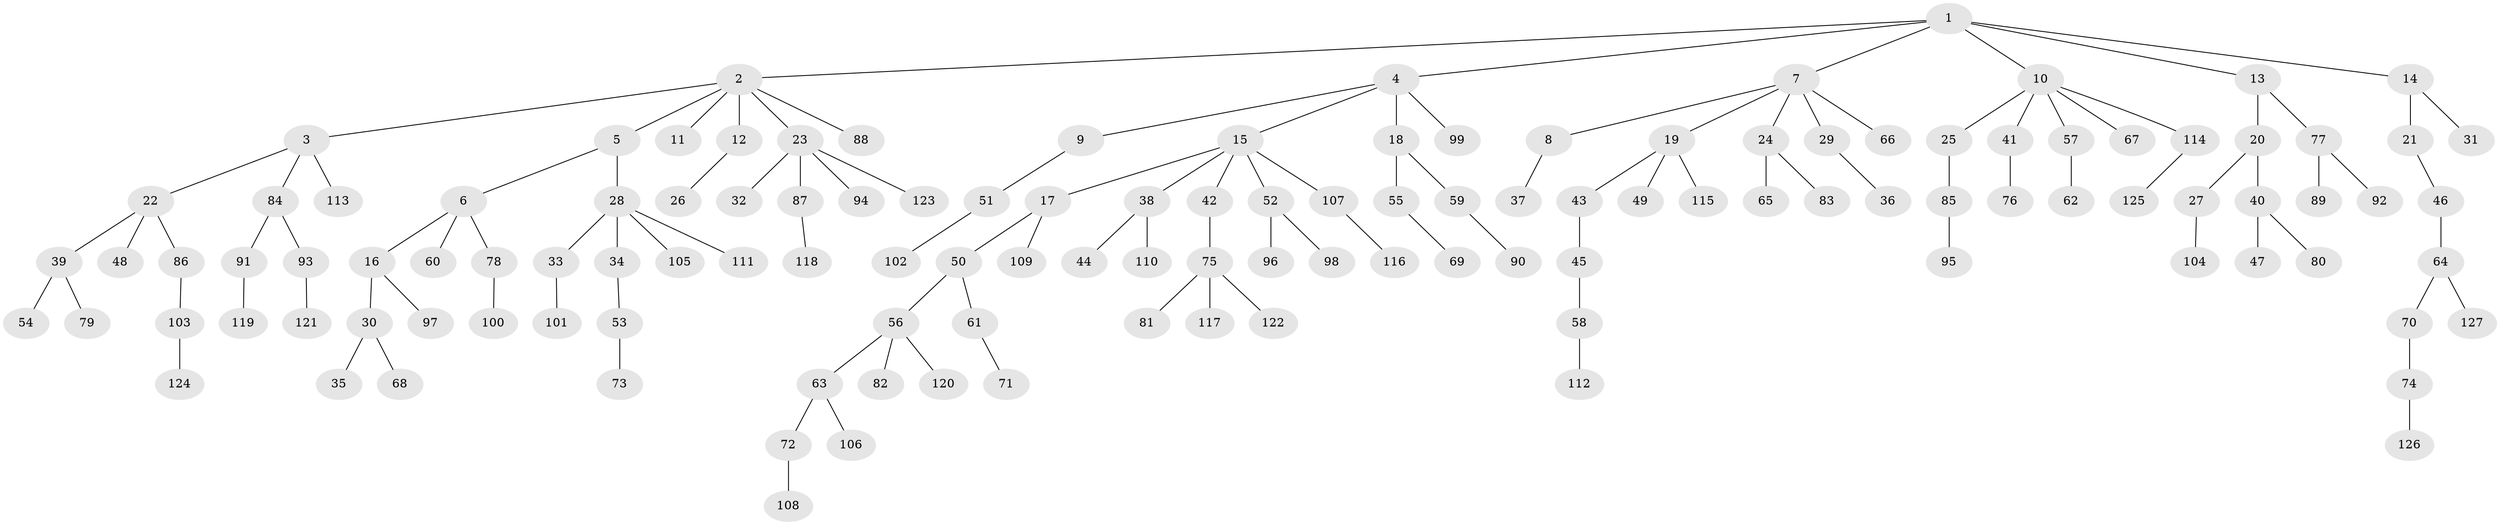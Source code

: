 // Generated by graph-tools (version 1.1) at 2025/52/03/09/25 04:52:44]
// undirected, 127 vertices, 126 edges
graph export_dot {
graph [start="1"]
  node [color=gray90,style=filled];
  1;
  2;
  3;
  4;
  5;
  6;
  7;
  8;
  9;
  10;
  11;
  12;
  13;
  14;
  15;
  16;
  17;
  18;
  19;
  20;
  21;
  22;
  23;
  24;
  25;
  26;
  27;
  28;
  29;
  30;
  31;
  32;
  33;
  34;
  35;
  36;
  37;
  38;
  39;
  40;
  41;
  42;
  43;
  44;
  45;
  46;
  47;
  48;
  49;
  50;
  51;
  52;
  53;
  54;
  55;
  56;
  57;
  58;
  59;
  60;
  61;
  62;
  63;
  64;
  65;
  66;
  67;
  68;
  69;
  70;
  71;
  72;
  73;
  74;
  75;
  76;
  77;
  78;
  79;
  80;
  81;
  82;
  83;
  84;
  85;
  86;
  87;
  88;
  89;
  90;
  91;
  92;
  93;
  94;
  95;
  96;
  97;
  98;
  99;
  100;
  101;
  102;
  103;
  104;
  105;
  106;
  107;
  108;
  109;
  110;
  111;
  112;
  113;
  114;
  115;
  116;
  117;
  118;
  119;
  120;
  121;
  122;
  123;
  124;
  125;
  126;
  127;
  1 -- 2;
  1 -- 4;
  1 -- 7;
  1 -- 10;
  1 -- 13;
  1 -- 14;
  2 -- 3;
  2 -- 5;
  2 -- 11;
  2 -- 12;
  2 -- 23;
  2 -- 88;
  3 -- 22;
  3 -- 84;
  3 -- 113;
  4 -- 9;
  4 -- 15;
  4 -- 18;
  4 -- 99;
  5 -- 6;
  5 -- 28;
  6 -- 16;
  6 -- 60;
  6 -- 78;
  7 -- 8;
  7 -- 19;
  7 -- 24;
  7 -- 29;
  7 -- 66;
  8 -- 37;
  9 -- 51;
  10 -- 25;
  10 -- 41;
  10 -- 57;
  10 -- 67;
  10 -- 114;
  12 -- 26;
  13 -- 20;
  13 -- 77;
  14 -- 21;
  14 -- 31;
  15 -- 17;
  15 -- 38;
  15 -- 42;
  15 -- 52;
  15 -- 107;
  16 -- 30;
  16 -- 97;
  17 -- 50;
  17 -- 109;
  18 -- 55;
  18 -- 59;
  19 -- 43;
  19 -- 49;
  19 -- 115;
  20 -- 27;
  20 -- 40;
  21 -- 46;
  22 -- 39;
  22 -- 48;
  22 -- 86;
  23 -- 32;
  23 -- 87;
  23 -- 94;
  23 -- 123;
  24 -- 65;
  24 -- 83;
  25 -- 85;
  27 -- 104;
  28 -- 33;
  28 -- 34;
  28 -- 105;
  28 -- 111;
  29 -- 36;
  30 -- 35;
  30 -- 68;
  33 -- 101;
  34 -- 53;
  38 -- 44;
  38 -- 110;
  39 -- 54;
  39 -- 79;
  40 -- 47;
  40 -- 80;
  41 -- 76;
  42 -- 75;
  43 -- 45;
  45 -- 58;
  46 -- 64;
  50 -- 56;
  50 -- 61;
  51 -- 102;
  52 -- 96;
  52 -- 98;
  53 -- 73;
  55 -- 69;
  56 -- 63;
  56 -- 82;
  56 -- 120;
  57 -- 62;
  58 -- 112;
  59 -- 90;
  61 -- 71;
  63 -- 72;
  63 -- 106;
  64 -- 70;
  64 -- 127;
  70 -- 74;
  72 -- 108;
  74 -- 126;
  75 -- 81;
  75 -- 117;
  75 -- 122;
  77 -- 89;
  77 -- 92;
  78 -- 100;
  84 -- 91;
  84 -- 93;
  85 -- 95;
  86 -- 103;
  87 -- 118;
  91 -- 119;
  93 -- 121;
  103 -- 124;
  107 -- 116;
  114 -- 125;
}
